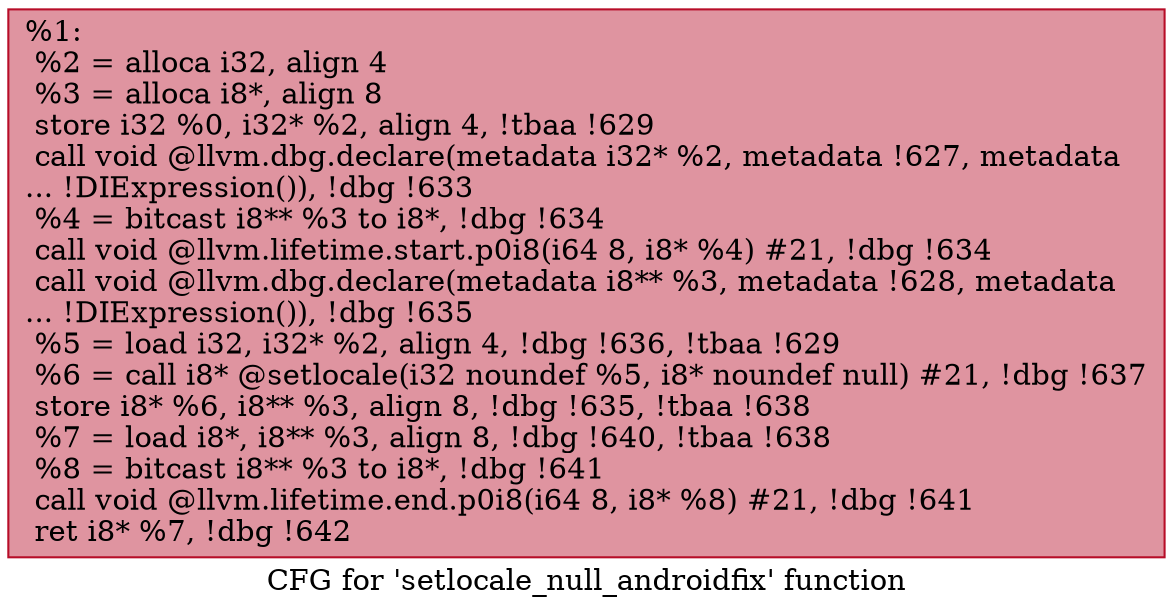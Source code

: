 digraph "CFG for 'setlocale_null_androidfix' function" {
	label="CFG for 'setlocale_null_androidfix' function";

	Node0x9ae2d0 [shape=record,color="#b70d28ff", style=filled, fillcolor="#b70d2870",label="{%1:\l  %2 = alloca i32, align 4\l  %3 = alloca i8*, align 8\l  store i32 %0, i32* %2, align 4, !tbaa !629\l  call void @llvm.dbg.declare(metadata i32* %2, metadata !627, metadata\l... !DIExpression()), !dbg !633\l  %4 = bitcast i8** %3 to i8*, !dbg !634\l  call void @llvm.lifetime.start.p0i8(i64 8, i8* %4) #21, !dbg !634\l  call void @llvm.dbg.declare(metadata i8** %3, metadata !628, metadata\l... !DIExpression()), !dbg !635\l  %5 = load i32, i32* %2, align 4, !dbg !636, !tbaa !629\l  %6 = call i8* @setlocale(i32 noundef %5, i8* noundef null) #21, !dbg !637\l  store i8* %6, i8** %3, align 8, !dbg !635, !tbaa !638\l  %7 = load i8*, i8** %3, align 8, !dbg !640, !tbaa !638\l  %8 = bitcast i8** %3 to i8*, !dbg !641\l  call void @llvm.lifetime.end.p0i8(i64 8, i8* %8) #21, !dbg !641\l  ret i8* %7, !dbg !642\l}"];
}
